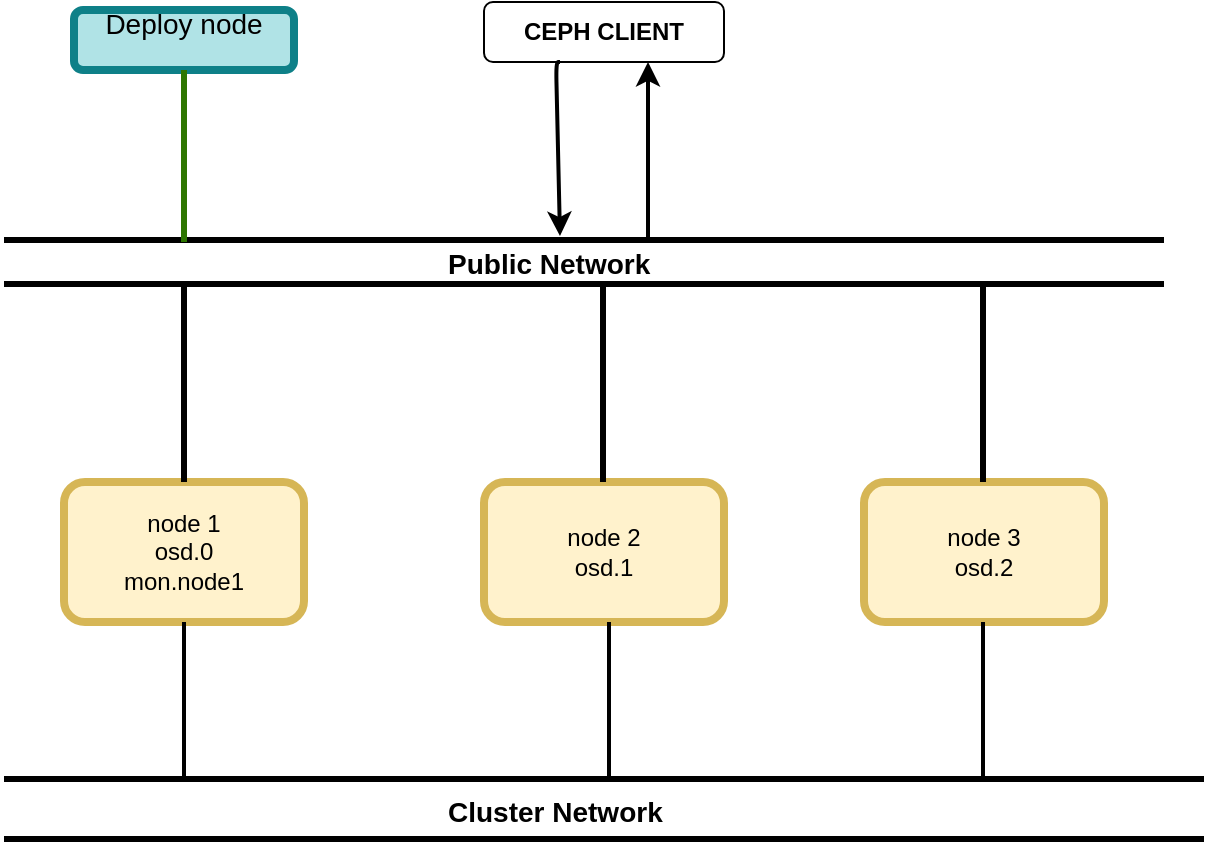 <mxfile version="10.6.3" type="device"><diagram id="h9st6AComMDxgGXP4XLi" name="Page-1"><mxGraphModel dx="1394" dy="786" grid="1" gridSize="10" guides="1" tooltips="1" connect="1" arrows="1" fold="1" page="1" pageScale="1" pageWidth="827" pageHeight="1169" math="0" shadow="0"><root><mxCell id="0"/><mxCell id="1" parent="0"/><mxCell id="11CU-6fCqF-d8nbxaczE-3" value="node 1&lt;br&gt;osd.0&lt;br&gt;mon.node1&lt;br&gt;" style="rounded=1;whiteSpace=wrap;html=1;fillColor=#fff2cc;strokeColor=#d6b656;strokeWidth=4;" parent="1" vertex="1"><mxGeometry x="160" y="290" width="120" height="70" as="geometry"/></mxCell><mxCell id="11CU-6fCqF-d8nbxaczE-4" value="node 2&lt;br&gt;osd.1&lt;br&gt;" style="rounded=1;whiteSpace=wrap;html=1;fillColor=#fff2cc;strokeColor=#d6b656;strokeWidth=4;" parent="1" vertex="1"><mxGeometry x="370" y="290" width="120" height="70" as="geometry"/></mxCell><mxCell id="11CU-6fCqF-d8nbxaczE-8" value="node 3&lt;br&gt;osd.2&lt;br&gt;" style="rounded=1;whiteSpace=wrap;html=1;strokeWidth=4;fillColor=#fff2cc;strokeColor=#d6b656;" parent="1" vertex="1"><mxGeometry x="560" y="290" width="120" height="70" as="geometry"/></mxCell><mxCell id="2L0dpymT-BXXNgbd41Eu-1" value="" style="shape=link;html=1;width=28;strokeWidth=3;" parent="1" edge="1"><mxGeometry width="50" height="50" relative="1" as="geometry"><mxPoint x="130" y="453.5" as="sourcePoint"/><mxPoint x="730" y="453.5" as="targetPoint"/></mxGeometry></mxCell><mxCell id="2L0dpymT-BXXNgbd41Eu-2" value="" style="endArrow=none;html=1;strokeWidth=2;" parent="1" target="11CU-6fCqF-d8nbxaczE-3" edge="1"><mxGeometry width="50" height="50" relative="1" as="geometry"><mxPoint x="220" y="440" as="sourcePoint"/><mxPoint x="170" y="460" as="targetPoint"/></mxGeometry></mxCell><mxCell id="2L0dpymT-BXXNgbd41Eu-3" value="" style="endArrow=none;html=1;strokeWidth=2;" parent="1" edge="1"><mxGeometry width="50" height="50" relative="1" as="geometry"><mxPoint x="432.5" y="440" as="sourcePoint"/><mxPoint x="432.5" y="360" as="targetPoint"/></mxGeometry></mxCell><mxCell id="2L0dpymT-BXXNgbd41Eu-4" value="" style="endArrow=none;html=1;strokeWidth=2;" parent="1" edge="1"><mxGeometry width="50" height="50" relative="1" as="geometry"><mxPoint x="619.5" y="440" as="sourcePoint"/><mxPoint x="619.5" y="360" as="targetPoint"/></mxGeometry></mxCell><mxCell id="VEhBdNDRTu4hoRjwJEPO-2" value="&lt;b&gt;&lt;font style=&quot;font-size: 14px&quot;&gt;Cluster Network&lt;/font&gt;&lt;/b&gt;" style="text;html=1;resizable=0;points=[];autosize=1;align=left;verticalAlign=top;spacingTop=-4;" parent="1" vertex="1"><mxGeometry x="350" y="444" width="120" height="20" as="geometry"/></mxCell><mxCell id="VEhBdNDRTu4hoRjwJEPO-5" value="" style="shape=link;html=1;strokeWidth=3;width=20;" parent="1" edge="1"><mxGeometry width="50" height="50" relative="1" as="geometry"><mxPoint x="130" y="180" as="sourcePoint"/><mxPoint x="710" y="180" as="targetPoint"/></mxGeometry></mxCell><mxCell id="VEhBdNDRTu4hoRjwJEPO-6" value="&lt;b style=&quot;font-size: 14px&quot;&gt;Public Network&lt;br&gt;&lt;/b&gt;&lt;br&gt;" style="text;html=1;resizable=0;points=[];autosize=1;align=left;verticalAlign=top;spacingTop=-4;" parent="1" vertex="1"><mxGeometry x="350" y="170" width="120" height="30" as="geometry"/></mxCell><mxCell id="VEhBdNDRTu4hoRjwJEPO-7" value="" style="endArrow=none;html=1;strokeWidth=3;" parent="1" source="11CU-6fCqF-d8nbxaczE-3" edge="1"><mxGeometry width="50" height="50" relative="1" as="geometry"><mxPoint x="130" y="540" as="sourcePoint"/><mxPoint x="220" y="190" as="targetPoint"/></mxGeometry></mxCell><mxCell id="VEhBdNDRTu4hoRjwJEPO-8" value="" style="endArrow=none;html=1;strokeWidth=3;" parent="1" edge="1"><mxGeometry width="50" height="50" relative="1" as="geometry"><mxPoint x="429.5" y="290" as="sourcePoint"/><mxPoint x="429.5" y="190" as="targetPoint"/></mxGeometry></mxCell><mxCell id="VEhBdNDRTu4hoRjwJEPO-9" value="" style="endArrow=none;html=1;strokeWidth=3;" parent="1" edge="1"><mxGeometry width="50" height="50" relative="1" as="geometry"><mxPoint x="619.5" y="290" as="sourcePoint"/><mxPoint x="619.5" y="190" as="targetPoint"/></mxGeometry></mxCell><mxCell id="VEhBdNDRTu4hoRjwJEPO-10" value="&lt;b&gt;CEPH CLIENT&lt;/b&gt;" style="rounded=1;whiteSpace=wrap;html=1;" parent="1" vertex="1"><mxGeometry x="370" y="50" width="120" height="30" as="geometry"/></mxCell><mxCell id="VEhBdNDRTu4hoRjwJEPO-12" value="" style="endArrow=classic;html=1;strokeWidth=2;entryX=0.6;entryY=-0.1;entryDx=0;entryDy=0;entryPerimeter=0;" parent="1" edge="1"><mxGeometry width="50" height="50" relative="1" as="geometry"><mxPoint x="408" y="80" as="sourcePoint"/><mxPoint x="408" y="167" as="targetPoint"/><Array as="points"><mxPoint x="406" y="80"/></Array></mxGeometry></mxCell><mxCell id="VEhBdNDRTu4hoRjwJEPO-16" value="" style="endArrow=classic;html=1;strokeWidth=2;" parent="1" edge="1"><mxGeometry width="50" height="50" relative="1" as="geometry"><mxPoint x="452" y="170" as="sourcePoint"/><mxPoint x="452" y="80" as="targetPoint"/></mxGeometry></mxCell><mxCell id="SaSSAgq9jn-ip4XaolP3-2" value="&lt;div style=&quot;text-align: center ; font-size: 14px&quot;&gt;&lt;span&gt;&lt;font style=&quot;font-size: 14px&quot;&gt;Deploy node&lt;/font&gt;&lt;/span&gt;&lt;/div&gt;&lt;div style=&quot;text-align: center ; font-size: 14px&quot;&gt;&lt;br&gt;&lt;/div&gt;" style="rounded=1;whiteSpace=wrap;html=1;fillColor=#b0e3e6;strokeColor=#0e8088;strokeWidth=4;" vertex="1" parent="1"><mxGeometry x="165" y="54" width="110" height="30" as="geometry"/></mxCell><mxCell id="SaSSAgq9jn-ip4XaolP3-5" value="" style="endArrow=none;html=1;strokeWidth=3;fillColor=#60a917;strokeColor=#2D7600;" edge="1" parent="1" target="SaSSAgq9jn-ip4XaolP3-2"><mxGeometry width="50" height="50" relative="1" as="geometry"><mxPoint x="220" y="170" as="sourcePoint"/><mxPoint x="180" y="490" as="targetPoint"/></mxGeometry></mxCell></root></mxGraphModel></diagram></mxfile>